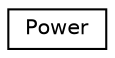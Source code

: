 digraph "Graphical Class Hierarchy"
{
  edge [fontname="Helvetica",fontsize="10",labelfontname="Helvetica",labelfontsize="10"];
  node [fontname="Helvetica",fontsize="10",shape=record];
  rankdir="LR";
  Node1 [label="Power",height=0.2,width=0.4,color="black", fillcolor="white", style="filled",URL="$d6/da7/classPower.html"];
}
